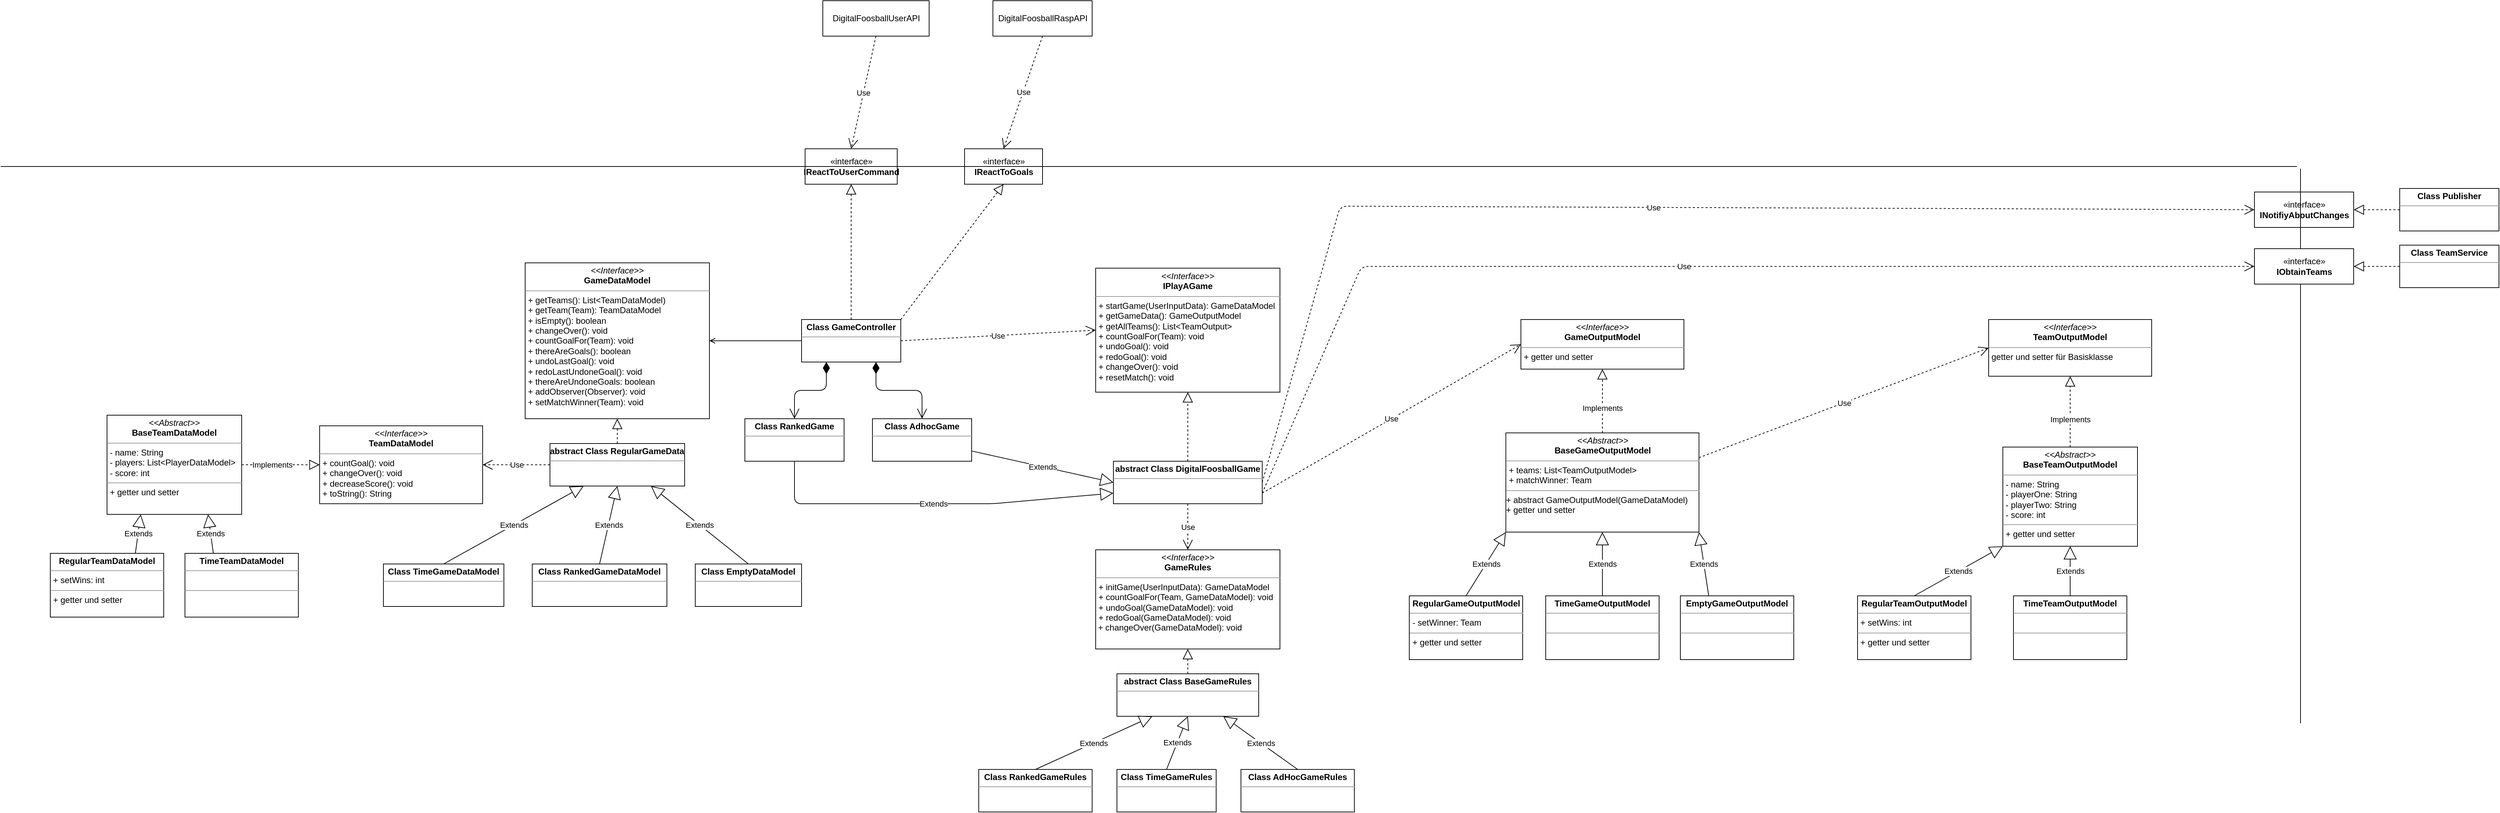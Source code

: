 <mxfile version="13.0.3" type="device"><diagram id="8A-3GBHilMgsX3fEYvuh" name="Page-1"><mxGraphModel dx="5499" dy="3903" grid="1" gridSize="10" guides="1" tooltips="1" connect="1" arrows="1" fold="1" page="1" pageScale="1" pageWidth="4681" pageHeight="3300" math="0" shadow="0"><root><mxCell id="0"/><mxCell id="1" parent="0"/><mxCell id="ubxK8QNQIeWMXq0OC-1E-4" value="«interface»&lt;br&gt;&lt;b&gt;IReactToGoals&lt;/b&gt;" style="html=1;" parent="1" vertex="1"><mxGeometry x="380" y="-131" width="110" height="50" as="geometry"/></mxCell><mxCell id="ubxK8QNQIeWMXq0OC-1E-5" value="«interface»&lt;br&gt;&lt;b&gt;IReactToUserCommand&lt;/b&gt;" style="html=1;" parent="1" vertex="1"><mxGeometry x="155" y="-131" width="130" height="50" as="geometry"/></mxCell><mxCell id="ubxK8QNQIeWMXq0OC-1E-8" value="" style="endArrow=block;dashed=1;endFill=0;endSize=12;html=1;entryX=0.5;entryY=1;entryDx=0;entryDy=0;exitX=0.5;exitY=0;exitDx=0;exitDy=0;" parent="1" source="ubxK8QNQIeWMXq0OC-1E-28" target="ubxK8QNQIeWMXq0OC-1E-5" edge="1"><mxGeometry width="160" relative="1" as="geometry"><mxPoint x="220" y="90" as="sourcePoint"/><mxPoint x="720" y="350" as="targetPoint"/></mxGeometry></mxCell><mxCell id="ubxK8QNQIeWMXq0OC-1E-9" value="" style="endArrow=block;dashed=1;endFill=0;endSize=12;html=1;entryX=0.5;entryY=1;entryDx=0;entryDy=0;exitX=1;exitY=0;exitDx=0;exitDy=0;" parent="1" source="ubxK8QNQIeWMXq0OC-1E-28" target="ubxK8QNQIeWMXq0OC-1E-4" edge="1"><mxGeometry width="160" relative="1" as="geometry"><mxPoint x="220" y="100" as="sourcePoint"/><mxPoint x="720" y="350" as="targetPoint"/></mxGeometry></mxCell><mxCell id="ubxK8QNQIeWMXq0OC-1E-11" value="DigitalFoosballUserAPI" style="html=1;" parent="1" vertex="1"><mxGeometry x="180" y="-340" width="150" height="50" as="geometry"/></mxCell><mxCell id="ubxK8QNQIeWMXq0OC-1E-12" value="Use" style="endArrow=open;endSize=12;dashed=1;html=1;exitX=0.5;exitY=1;exitDx=0;exitDy=0;entryX=0.5;entryY=0;entryDx=0;entryDy=0;" parent="1" source="ubxK8QNQIeWMXq0OC-1E-11" target="ubxK8QNQIeWMXq0OC-1E-5" edge="1"><mxGeometry width="160" relative="1" as="geometry"><mxPoint x="560" y="120" as="sourcePoint"/><mxPoint x="720" y="120" as="targetPoint"/></mxGeometry></mxCell><mxCell id="ubxK8QNQIeWMXq0OC-1E-13" value="DigitalFoosballRaspAPI" style="html=1;" parent="1" vertex="1"><mxGeometry x="420" y="-340" width="140" height="50" as="geometry"/></mxCell><mxCell id="ubxK8QNQIeWMXq0OC-1E-14" value="Use" style="endArrow=open;endSize=12;dashed=1;html=1;exitX=0.5;exitY=1;exitDx=0;exitDy=0;entryX=0.5;entryY=0;entryDx=0;entryDy=0;" parent="1" source="ubxK8QNQIeWMXq0OC-1E-13" target="ubxK8QNQIeWMXq0OC-1E-4" edge="1"><mxGeometry width="160" relative="1" as="geometry"><mxPoint x="590" y="70" as="sourcePoint"/><mxPoint x="750" y="70" as="targetPoint"/></mxGeometry></mxCell><mxCell id="ubxK8QNQIeWMXq0OC-1E-15" value="" style="line;strokeWidth=1;fillColor=none;align=left;verticalAlign=middle;spacingTop=-1;spacingLeft=3;spacingRight=3;rotatable=0;labelPosition=right;points=[];portConstraint=eastwest;" parent="1" vertex="1"><mxGeometry x="-980" y="-110" width="3240" height="8" as="geometry"/></mxCell><mxCell id="ubxK8QNQIeWMXq0OC-1E-23" value="Use" style="endArrow=open;endSize=12;dashed=1;html=1;exitX=1;exitY=0.5;exitDx=0;exitDy=0;entryX=0;entryY=0.5;entryDx=0;entryDy=0;" parent="1" source="ubxK8QNQIeWMXq0OC-1E-28" target="fXqJxoZECTf-5TzWT44z-3" edge="1"><mxGeometry width="160" relative="1" as="geometry"><mxPoint x="280" y="130" as="sourcePoint"/><mxPoint x="640" y="130" as="targetPoint"/></mxGeometry></mxCell><mxCell id="fXqJxoZECTf-5TzWT44z-55" value="" style="edgeStyle=orthogonalEdgeStyle;rounded=0;orthogonalLoop=1;jettySize=auto;html=1;endArrow=open;endFill=0;entryX=1;entryY=0.5;entryDx=0;entryDy=0;" parent="1" source="ubxK8QNQIeWMXq0OC-1E-28" target="fXqJxoZECTf-5TzWT44z-2" edge="1"><mxGeometry relative="1" as="geometry"><mxPoint x="70" y="125" as="targetPoint"/></mxGeometry></mxCell><mxCell id="ubxK8QNQIeWMXq0OC-1E-28" value="&lt;p style=&quot;margin: 0px ; margin-top: 4px ; text-align: center&quot;&gt;&lt;b&gt;Class GameController&lt;/b&gt;&lt;/p&gt;&lt;hr size=&quot;1&quot;&gt;&lt;div style=&quot;height: 2px&quot;&gt;&lt;/div&gt;" style="verticalAlign=top;align=left;overflow=fill;fontSize=12;fontFamily=Helvetica;html=1;" parent="1" vertex="1"><mxGeometry x="150" y="110" width="140" height="60" as="geometry"/></mxCell><mxCell id="ubxK8QNQIeWMXq0OC-1E-29" value="&lt;p style=&quot;margin: 0px ; margin-top: 4px ; text-align: center&quot;&gt;&lt;b&gt;Class RankedGame&lt;/b&gt;&lt;/p&gt;&lt;hr size=&quot;1&quot;&gt;&lt;div style=&quot;height: 2px&quot;&gt;&lt;/div&gt;" style="verticalAlign=top;align=left;overflow=fill;fontSize=12;fontFamily=Helvetica;html=1;" parent="1" vertex="1"><mxGeometry x="70" y="250" width="140" height="60" as="geometry"/></mxCell><mxCell id="ubxK8QNQIeWMXq0OC-1E-30" value="&lt;p style=&quot;margin: 0px ; margin-top: 4px ; text-align: center&quot;&gt;&lt;b&gt;Class AdhocGame&lt;/b&gt;&lt;/p&gt;&lt;hr size=&quot;1&quot;&gt;&lt;div style=&quot;height: 2px&quot;&gt;&lt;/div&gt;" style="verticalAlign=top;align=left;overflow=fill;fontSize=12;fontFamily=Helvetica;html=1;" parent="1" vertex="1"><mxGeometry x="250" y="250" width="140" height="60" as="geometry"/></mxCell><mxCell id="ubxK8QNQIeWMXq0OC-1E-32" value="" style="endArrow=open;html=1;endSize=12;startArrow=diamondThin;startSize=14;startFill=1;edgeStyle=orthogonalEdgeStyle;align=left;verticalAlign=bottom;exitX=0.75;exitY=1;exitDx=0;exitDy=0;entryX=0.5;entryY=0;entryDx=0;entryDy=0;" parent="1" source="ubxK8QNQIeWMXq0OC-1E-28" target="ubxK8QNQIeWMXq0OC-1E-30" edge="1"><mxGeometry x="-1" y="3" relative="1" as="geometry"><mxPoint x="240" y="170" as="sourcePoint"/><mxPoint x="400" y="170" as="targetPoint"/></mxGeometry></mxCell><mxCell id="ubxK8QNQIeWMXq0OC-1E-33" value="" style="endArrow=open;html=1;endSize=12;startArrow=diamondThin;startSize=14;startFill=1;edgeStyle=orthogonalEdgeStyle;align=left;verticalAlign=bottom;exitX=0.25;exitY=1;exitDx=0;exitDy=0;entryX=0.5;entryY=0;entryDx=0;entryDy=0;" parent="1" source="ubxK8QNQIeWMXq0OC-1E-28" target="ubxK8QNQIeWMXq0OC-1E-29" edge="1"><mxGeometry x="-1" y="3" relative="1" as="geometry"><mxPoint x="590" y="220" as="sourcePoint"/><mxPoint x="750" y="220" as="targetPoint"/></mxGeometry></mxCell><mxCell id="ubxK8QNQIeWMXq0OC-1E-34" value="&lt;p style=&quot;margin: 0px ; margin-top: 4px ; text-align: center&quot;&gt;&lt;b&gt;abstract Class DigitalFoosballGame&lt;/b&gt;&lt;/p&gt;&lt;hr size=&quot;1&quot;&gt;&lt;div style=&quot;height: 2px&quot;&gt;&lt;/div&gt;" style="verticalAlign=top;align=left;overflow=fill;fontSize=12;fontFamily=Helvetica;html=1;" parent="1" vertex="1"><mxGeometry x="590" y="310" width="210" height="60" as="geometry"/></mxCell><mxCell id="ubxK8QNQIeWMXq0OC-1E-35" value="" style="endArrow=block;dashed=1;endFill=0;endSize=12;html=1;entryX=0.5;entryY=1;entryDx=0;entryDy=0;" parent="1" source="ubxK8QNQIeWMXq0OC-1E-34" target="fXqJxoZECTf-5TzWT44z-3" edge="1"><mxGeometry width="160" relative="1" as="geometry"><mxPoint x="300" y="105" as="sourcePoint"/><mxPoint x="695" y="155" as="targetPoint"/></mxGeometry></mxCell><mxCell id="ubxK8QNQIeWMXq0OC-1E-36" value="Extends" style="endArrow=block;endSize=16;endFill=0;html=1;entryX=0;entryY=0.5;entryDx=0;entryDy=0;" parent="1" source="ubxK8QNQIeWMXq0OC-1E-30" target="ubxK8QNQIeWMXq0OC-1E-34" edge="1"><mxGeometry width="160" relative="1" as="geometry"><mxPoint x="600" y="200" as="sourcePoint"/><mxPoint x="760" y="200" as="targetPoint"/></mxGeometry></mxCell><mxCell id="ubxK8QNQIeWMXq0OC-1E-37" value="Extends" style="endArrow=block;endSize=16;endFill=0;html=1;entryX=0;entryY=0.75;entryDx=0;entryDy=0;exitX=0.5;exitY=1;exitDx=0;exitDy=0;" parent="1" source="ubxK8QNQIeWMXq0OC-1E-29" target="ubxK8QNQIeWMXq0OC-1E-34" edge="1"><mxGeometry width="160" relative="1" as="geometry"><mxPoint x="400" y="290" as="sourcePoint"/><mxPoint x="600" y="290" as="targetPoint"/><Array as="points"><mxPoint x="140" y="370"/><mxPoint x="420" y="370"/></Array></mxGeometry></mxCell><mxCell id="ubxK8QNQIeWMXq0OC-1E-38" value="«interface»&lt;br&gt;&lt;b&gt;INotifiyAboutChanges&lt;/b&gt;" style="html=1;" parent="1" vertex="1"><mxGeometry x="2200" y="-70" width="140" height="50" as="geometry"/></mxCell><mxCell id="ubxK8QNQIeWMXq0OC-1E-42" value="" style="endArrow=none;html=1;entryX=1;entryY=0.893;entryDx=0;entryDy=0;entryPerimeter=0;" parent="1" edge="1"><mxGeometry width="50" height="50" relative="1" as="geometry"><mxPoint x="2265" y="680" as="sourcePoint"/><mxPoint x="2265" y="-102.856" as="targetPoint"/></mxGeometry></mxCell><mxCell id="ubxK8QNQIeWMXq0OC-1E-43" value="Use" style="endArrow=open;endSize=12;dashed=1;html=1;exitX=1;exitY=0.5;exitDx=0;exitDy=0;entryX=0;entryY=0.5;entryDx=0;entryDy=0;" parent="1" source="ubxK8QNQIeWMXq0OC-1E-34" target="ubxK8QNQIeWMXq0OC-1E-38" edge="1"><mxGeometry width="160" relative="1" as="geometry"><mxPoint x="600" y="200" as="sourcePoint"/><mxPoint x="760" y="200" as="targetPoint"/><Array as="points"><mxPoint x="910" y="-50"/></Array></mxGeometry></mxCell><mxCell id="ubxK8QNQIeWMXq0OC-1E-46" value="&lt;p style=&quot;margin: 0px ; margin-top: 4px ; text-align: center&quot;&gt;&lt;b&gt;abstract Class BaseGameRules&lt;/b&gt;&lt;/p&gt;&lt;hr size=&quot;1&quot;&gt;&lt;div style=&quot;height: 2px&quot;&gt;&amp;nbsp;&lt;/div&gt;" style="verticalAlign=top;align=left;overflow=fill;fontSize=12;fontFamily=Helvetica;html=1;" parent="1" vertex="1"><mxGeometry x="595" y="610" width="200" height="60" as="geometry"/></mxCell><mxCell id="ubxK8QNQIeWMXq0OC-1E-47" value="&lt;p style=&quot;margin: 0px ; margin-top: 4px ; text-align: center&quot;&gt;&lt;b&gt;Class TeamService&lt;/b&gt;&lt;/p&gt;&lt;hr size=&quot;1&quot;&gt;&lt;div style=&quot;height: 2px&quot;&gt;&amp;nbsp;&lt;/div&gt;" style="verticalAlign=top;align=left;overflow=fill;fontSize=12;fontFamily=Helvetica;html=1;" parent="1" vertex="1"><mxGeometry x="2405" y="5" width="140" height="60" as="geometry"/></mxCell><mxCell id="ubxK8QNQIeWMXq0OC-1E-48" value="«interface»&lt;br&gt;&lt;b&gt;IObtainTeams&lt;/b&gt;" style="html=1;" parent="1" vertex="1"><mxGeometry x="2200" y="10" width="140" height="50" as="geometry"/></mxCell><mxCell id="ubxK8QNQIeWMXq0OC-1E-50" value="&lt;p style=&quot;margin: 0px ; margin-top: 4px ; text-align: center&quot;&gt;&lt;b&gt;Class Publisher&lt;/b&gt;&lt;/p&gt;&lt;hr size=&quot;1&quot;&gt;&lt;div style=&quot;height: 2px&quot;&gt;&amp;nbsp;&lt;/div&gt;" style="verticalAlign=top;align=left;overflow=fill;fontSize=12;fontFamily=Helvetica;html=1;" parent="1" vertex="1"><mxGeometry x="2405" y="-75" width="140" height="60" as="geometry"/></mxCell><mxCell id="ubxK8QNQIeWMXq0OC-1E-53" value="Use" style="endArrow=open;endSize=12;dashed=1;html=1;entryX=0;entryY=0.5;entryDx=0;entryDy=0;exitX=1;exitY=0.75;exitDx=0;exitDy=0;" parent="1" source="ubxK8QNQIeWMXq0OC-1E-34" target="ubxK8QNQIeWMXq0OC-1E-48" edge="1"><mxGeometry width="160" relative="1" as="geometry"><mxPoint x="660" y="350" as="sourcePoint"/><mxPoint x="820" y="350" as="targetPoint"/><Array as="points"><mxPoint x="940" y="35"/></Array></mxGeometry></mxCell><mxCell id="ubxK8QNQIeWMXq0OC-1E-55" value="" style="endArrow=block;dashed=1;endFill=0;endSize=12;html=1;entryX=1;entryY=0.5;entryDx=0;entryDy=0;exitX=0;exitY=0.5;exitDx=0;exitDy=0;" parent="1" source="ubxK8QNQIeWMXq0OC-1E-50" target="ubxK8QNQIeWMXq0OC-1E-38" edge="1"><mxGeometry width="160" relative="1" as="geometry"><mxPoint x="1720" y="320" as="sourcePoint"/><mxPoint x="1720" y="165" as="targetPoint"/></mxGeometry></mxCell><mxCell id="ubxK8QNQIeWMXq0OC-1E-56" value="" style="endArrow=block;dashed=1;endFill=0;endSize=12;html=1;entryX=1;entryY=0.5;entryDx=0;entryDy=0;exitX=0;exitY=0.5;exitDx=0;exitDy=0;" parent="1" source="ubxK8QNQIeWMXq0OC-1E-47" target="ubxK8QNQIeWMXq0OC-1E-48" edge="1"><mxGeometry width="160" relative="1" as="geometry"><mxPoint x="1730" y="330" as="sourcePoint"/><mxPoint x="1730" y="175" as="targetPoint"/></mxGeometry></mxCell><mxCell id="ubxK8QNQIeWMXq0OC-1E-57" value="&lt;p style=&quot;margin: 0px ; margin-top: 4px ; text-align: center&quot;&gt;&lt;b&gt;Class RankedGameDataModel&lt;/b&gt;&lt;/p&gt;&lt;hr size=&quot;1&quot;&gt;&lt;div style=&quot;height: 2px&quot;&gt;&lt;/div&gt;" style="verticalAlign=top;align=left;overflow=fill;fontSize=12;fontFamily=Helvetica;html=1;" parent="1" vertex="1"><mxGeometry x="-230" y="455" width="190" height="60" as="geometry"/></mxCell><mxCell id="F2SQrRCJ-QIvbjw8vLha-6" value="&lt;p style=&quot;margin: 0px ; margin-top: 4px ; text-align: center&quot;&gt;&lt;b&gt;Class TimeGameDataModel&lt;/b&gt;&lt;/p&gt;&lt;hr size=&quot;1&quot;&gt;&lt;div style=&quot;height: 2px&quot;&gt;&lt;/div&gt;" style="verticalAlign=top;align=left;overflow=fill;fontSize=12;fontFamily=Helvetica;html=1;" parent="1" vertex="1"><mxGeometry x="-440" y="455" width="170" height="60" as="geometry"/></mxCell><mxCell id="F2SQrRCJ-QIvbjw8vLha-9" value="&lt;p style=&quot;margin: 0px ; margin-top: 4px ; text-align: center&quot;&gt;&lt;b&gt;abstract Class RegularGameDataModel&lt;/b&gt;&lt;/p&gt;&lt;hr size=&quot;1&quot;&gt;&lt;div style=&quot;height: 2px&quot;&gt;&lt;/div&gt;" style="verticalAlign=top;align=left;overflow=fill;fontSize=12;fontFamily=Helvetica;html=1;" parent="1" vertex="1"><mxGeometry x="-205" y="285" width="190" height="60" as="geometry"/></mxCell><mxCell id="F2SQrRCJ-QIvbjw8vLha-10" value="Extends" style="endArrow=block;endSize=16;endFill=0;html=1;entryX=0.5;entryY=1;entryDx=0;entryDy=0;exitX=0.5;exitY=0;exitDx=0;exitDy=0;" parent="1" source="ubxK8QNQIeWMXq0OC-1E-57" target="F2SQrRCJ-QIvbjw8vLha-9" edge="1"><mxGeometry width="160" relative="1" as="geometry"><mxPoint x="400" y="365.556" as="sourcePoint"/><mxPoint x="600" y="410" as="targetPoint"/></mxGeometry></mxCell><mxCell id="F2SQrRCJ-QIvbjw8vLha-12" value="Extends" style="endArrow=block;endSize=16;endFill=0;html=1;entryX=0.75;entryY=1;entryDx=0;entryDy=0;exitX=0.5;exitY=0;exitDx=0;exitDy=0;" parent="1" source="F2SQrRCJ-QIvbjw8vLha-5" target="F2SQrRCJ-QIvbjw8vLha-9" edge="1"><mxGeometry width="160" relative="1" as="geometry"><mxPoint x="605" y="860" as="sourcePoint"/><mxPoint x="865" y="790" as="targetPoint"/></mxGeometry></mxCell><mxCell id="F2SQrRCJ-QIvbjw8vLha-13" value="" style="endArrow=block;dashed=1;endFill=0;endSize=12;html=1;entryX=0.5;entryY=1;entryDx=0;entryDy=0;exitX=0.5;exitY=0;exitDx=0;exitDy=0;" parent="1" source="F2SQrRCJ-QIvbjw8vLha-9" target="fXqJxoZECTf-5TzWT44z-2" edge="1"><mxGeometry width="160" relative="1" as="geometry"><mxPoint x="1470" y="435" as="sourcePoint"/><mxPoint x="845" y="630" as="targetPoint"/></mxGeometry></mxCell><mxCell id="F2SQrRCJ-QIvbjw8vLha-15" value="Use" style="endArrow=open;endSize=12;dashed=1;html=1;exitX=0.5;exitY=1;exitDx=0;exitDy=0;entryX=0.5;entryY=0;entryDx=0;entryDy=0;" parent="1" source="ubxK8QNQIeWMXq0OC-1E-34" target="fXqJxoZECTf-5TzWT44z-1" edge="1"><mxGeometry width="160" relative="1" as="geometry"><mxPoint x="705" y="380" as="sourcePoint"/><mxPoint x="160" y="470" as="targetPoint"/></mxGeometry></mxCell><mxCell id="F2SQrRCJ-QIvbjw8vLha-17" value="&lt;p style=&quot;margin: 0px ; margin-top: 4px ; text-align: center&quot;&gt;&lt;b&gt;Class RankedGameRules&lt;/b&gt;&lt;/p&gt;&lt;hr size=&quot;1&quot;&gt;&lt;div style=&quot;height: 2px&quot;&gt;&lt;/div&gt;" style="verticalAlign=top;align=left;overflow=fill;fontSize=12;fontFamily=Helvetica;html=1;" parent="1" vertex="1"><mxGeometry x="400" y="745" width="160" height="60" as="geometry"/></mxCell><mxCell id="F2SQrRCJ-QIvbjw8vLha-18" value="Extends" style="endArrow=block;endSize=16;endFill=0;html=1;entryX=0.25;entryY=1;entryDx=0;entryDy=0;exitX=0.5;exitY=0;exitDx=0;exitDy=0;" parent="1" source="F2SQrRCJ-QIvbjw8vLha-17" target="ubxK8QNQIeWMXq0OC-1E-46" edge="1"><mxGeometry width="160" relative="1" as="geometry"><mxPoint x="745" y="935" as="sourcePoint"/><mxPoint x="947.5" y="855" as="targetPoint"/></mxGeometry></mxCell><mxCell id="F2SQrRCJ-QIvbjw8vLha-19" value="&lt;p style=&quot;margin: 0px ; margin-top: 4px ; text-align: center&quot;&gt;&lt;b&gt;Class AdHocGameRules&lt;/b&gt;&lt;/p&gt;&lt;hr size=&quot;1&quot;&gt;&lt;div style=&quot;height: 2px&quot;&gt;&lt;/div&gt;" style="verticalAlign=top;align=left;overflow=fill;fontSize=12;fontFamily=Helvetica;html=1;" parent="1" vertex="1"><mxGeometry x="770" y="745" width="160" height="60" as="geometry"/></mxCell><mxCell id="F2SQrRCJ-QIvbjw8vLha-20" value="Extends" style="endArrow=block;endSize=16;endFill=0;html=1;entryX=0.75;entryY=1;entryDx=0;entryDy=0;exitX=0.5;exitY=0;exitDx=0;exitDy=0;" parent="1" source="F2SQrRCJ-QIvbjw8vLha-19" target="ubxK8QNQIeWMXq0OC-1E-46" edge="1"><mxGeometry width="160" relative="1" as="geometry"><mxPoint x="350" y="825" as="sourcePoint"/><mxPoint x="440" y="720" as="targetPoint"/></mxGeometry></mxCell><mxCell id="F2SQrRCJ-QIvbjw8vLha-21" value="&lt;p style=&quot;margin: 0px ; margin-top: 4px ; text-align: center&quot;&gt;&lt;b&gt;Class TimeGameRules&lt;/b&gt;&lt;/p&gt;&lt;hr size=&quot;1&quot;&gt;&lt;div style=&quot;height: 2px&quot;&gt;&lt;/div&gt;" style="verticalAlign=top;align=left;overflow=fill;fontSize=12;fontFamily=Helvetica;html=1;" parent="1" vertex="1"><mxGeometry x="595" y="745" width="140" height="60" as="geometry"/></mxCell><mxCell id="F2SQrRCJ-QIvbjw8vLha-22" value="Extends" style="endArrow=block;endSize=16;endFill=0;html=1;entryX=0.5;entryY=1;entryDx=0;entryDy=0;exitX=0.5;exitY=0;exitDx=0;exitDy=0;" parent="1" source="F2SQrRCJ-QIvbjw8vLha-21" target="ubxK8QNQIeWMXq0OC-1E-46" edge="1"><mxGeometry width="160" relative="1" as="geometry"><mxPoint x="270" y="825" as="sourcePoint"/><mxPoint x="440" y="720" as="targetPoint"/></mxGeometry></mxCell><mxCell id="F2SQrRCJ-QIvbjw8vLha-23" value="" style="endArrow=block;dashed=1;endFill=0;endSize=12;html=1;entryX=0.5;entryY=1;entryDx=0;entryDy=0;exitX=0.5;exitY=0;exitDx=0;exitDy=0;" parent="1" source="ubxK8QNQIeWMXq0OC-1E-46" target="fXqJxoZECTf-5TzWT44z-1" edge="1"><mxGeometry width="160" relative="1" as="geometry"><mxPoint x="855" y="660" as="sourcePoint"/><mxPoint x="160" y="520" as="targetPoint"/></mxGeometry></mxCell><mxCell id="fXqJxoZECTf-5TzWT44z-1" value="&lt;p style=&quot;margin: 0px ; margin-top: 4px ; text-align: center&quot;&gt;&lt;i&gt;&amp;lt;&amp;lt;Interface&amp;gt;&amp;gt;&lt;/i&gt;&lt;br&gt;&lt;b&gt;GameRules&lt;/b&gt;&lt;/p&gt;&lt;hr size=&quot;1&quot;&gt;&lt;p style=&quot;margin: 0px ; margin-left: 4px&quot;&gt;+ initGame(UserInputData): GameDataModel&lt;/p&gt;&lt;p style=&quot;margin: 0px ; margin-left: 4px&quot;&gt;+ countGoalFor(Team, GameDataModel): void&lt;/p&gt;&lt;p style=&quot;margin: 0px ; margin-left: 4px&quot;&gt;+ undoGoal(GameDataModel): void&lt;/p&gt;&lt;p style=&quot;margin: 0px ; margin-left: 4px&quot;&gt;+ redoGoal(GameDataModel): void&lt;span&gt;&amp;nbsp;&lt;/span&gt;&lt;/p&gt;&amp;nbsp;+ changeOver(GameDataModel): void" style="verticalAlign=top;align=left;overflow=fill;fontSize=12;fontFamily=Helvetica;html=1;" parent="1" vertex="1"><mxGeometry x="565" y="435" width="260" height="140" as="geometry"/></mxCell><mxCell id="fXqJxoZECTf-5TzWT44z-2" value="&lt;p style=&quot;margin: 0px ; margin-top: 4px ; text-align: center&quot;&gt;&lt;i&gt;&amp;lt;&amp;lt;Interface&amp;gt;&amp;gt;&lt;/i&gt;&lt;br&gt;&lt;b&gt;GameDataModel&lt;/b&gt;&lt;/p&gt;&lt;hr size=&quot;1&quot;&gt;&lt;p style=&quot;margin: 0px ; margin-left: 4px&quot;&gt;+ getTeams(): List&amp;lt;TeamDataModel)&lt;/p&gt;&lt;p style=&quot;margin: 0px ; margin-left: 4px&quot;&gt;+ getTeam(Team): TeamDataModel&lt;/p&gt;&lt;p style=&quot;margin: 0px ; margin-left: 4px&quot;&gt;+ isEmpty(): boolean&lt;/p&gt;&lt;p style=&quot;margin: 0px ; margin-left: 4px&quot;&gt;+ changeOver(): void&lt;/p&gt;&lt;p style=&quot;margin: 0px ; margin-left: 4px&quot;&gt;+ countGoalFor(Team): void&lt;/p&gt;&lt;p style=&quot;margin: 0px ; margin-left: 4px&quot;&gt;+ thereAreGoals(): boolean&lt;br&gt;&lt;/p&gt;&lt;p style=&quot;margin: 0px ; margin-left: 4px&quot;&gt;+ undoLastGoal(): void&lt;/p&gt;&lt;p style=&quot;margin: 0px ; margin-left: 4px&quot;&gt;+ redoLastUndoneGoal(): void&lt;/p&gt;&lt;p style=&quot;margin: 0px ; margin-left: 4px&quot;&gt;+ thereAreUndoneGoals: boolean&lt;/p&gt;&lt;p style=&quot;margin: 0px ; margin-left: 4px&quot;&gt;+ addObserver(Observer): void&lt;/p&gt;&lt;p style=&quot;margin: 0px ; margin-left: 4px&quot;&gt;+ setMatchWinner(Team): void&lt;/p&gt;&lt;p style=&quot;margin: 0px ; margin-left: 4px&quot;&gt;&lt;br&gt;&lt;/p&gt;&lt;p style=&quot;margin: 0px ; margin-left: 4px&quot;&gt;&lt;br&gt;&lt;/p&gt;" style="verticalAlign=top;align=left;overflow=fill;fontSize=12;fontFamily=Helvetica;html=1;" parent="1" vertex="1"><mxGeometry x="-240" y="30" width="260" height="220" as="geometry"/></mxCell><mxCell id="fXqJxoZECTf-5TzWT44z-3" value="&lt;p style=&quot;margin: 0px ; margin-top: 4px ; text-align: center&quot;&gt;&lt;i&gt;&amp;lt;&amp;lt;Interface&amp;gt;&amp;gt;&lt;/i&gt;&lt;br&gt;&lt;b&gt;IPlayAGame&lt;/b&gt;&lt;/p&gt;&lt;hr size=&quot;1&quot;&gt;&lt;p style=&quot;margin: 0px ; margin-left: 4px&quot;&gt;+ startGame(UserInputData): GameDataModel&lt;/p&gt;&lt;p style=&quot;margin: 0px ; margin-left: 4px&quot;&gt;+ getGameData(): GameOutputModel&lt;/p&gt;&lt;p style=&quot;margin: 0px ; margin-left: 4px&quot;&gt;+ getAllTeams(): List&amp;lt;TeamOutput&amp;gt;&lt;/p&gt;&lt;p style=&quot;margin: 0px ; margin-left: 4px&quot;&gt;+ countGoalFor(Team): void&lt;/p&gt;&lt;p style=&quot;margin: 0px ; margin-left: 4px&quot;&gt;+ undoGoal(): void&lt;/p&gt;&lt;p style=&quot;margin: 0px ; margin-left: 4px&quot;&gt;+ redoGoal(): void&lt;br&gt;&lt;/p&gt;&lt;p style=&quot;margin: 0px ; margin-left: 4px&quot;&gt;+ changeOver(): void&lt;br&gt;&lt;/p&gt;&lt;p style=&quot;margin: 0px ; margin-left: 4px&quot;&gt;+ resetMatch(): void&lt;br&gt;&lt;/p&gt;" style="verticalAlign=top;align=left;overflow=fill;fontSize=12;fontFamily=Helvetica;html=1;" parent="1" vertex="1"><mxGeometry x="565" y="37.5" width="260" height="175" as="geometry"/></mxCell><mxCell id="fXqJxoZECTf-5TzWT44z-4" value="&lt;p style=&quot;margin: 0px ; margin-top: 4px ; text-align: center&quot;&gt;&lt;i&gt;&amp;lt;&amp;lt;Interface&amp;gt;&amp;gt;&lt;/i&gt;&lt;br&gt;&lt;b&gt;GameOutputModel&lt;/b&gt;&lt;/p&gt;&lt;hr size=&quot;1&quot;&gt;&lt;p style=&quot;margin: 0px ; margin-left: 4px&quot;&gt;+ getter und setter&lt;br&gt;&lt;/p&gt;" style="verticalAlign=top;align=left;overflow=fill;fontSize=12;fontFamily=Helvetica;html=1;" parent="1" vertex="1"><mxGeometry x="1165" y="110" width="230" height="70" as="geometry"/></mxCell><mxCell id="fXqJxoZECTf-5TzWT44z-9" value="&lt;p style=&quot;margin: 0px ; margin-top: 4px ; text-align: center&quot;&gt;&lt;i&gt;&amp;lt;&amp;lt;Abstract&amp;gt;&amp;gt;&lt;/i&gt;&lt;br&gt;&lt;b&gt;BaseGameOutputModel&lt;/b&gt;&lt;/p&gt;&lt;hr size=&quot;1&quot;&gt;&lt;p style=&quot;margin: 0px ; margin-left: 4px&quot;&gt;+ teams: List&amp;lt;TeamOutputModel&amp;gt;&lt;/p&gt;&lt;p style=&quot;margin: 0px ; margin-left: 4px&quot;&gt;+ matchWinner: Team&lt;/p&gt;&lt;hr size=&quot;1&quot;&gt;&lt;p style=&quot;margin: 0px ; margin-left: 4px&quot;&gt;&lt;/p&gt;+ abstract GameOutputModel(GameDataModel)&lt;br&gt;+ getter und setter" style="verticalAlign=top;align=left;overflow=fill;fontSize=12;fontFamily=Helvetica;html=1;" parent="1" vertex="1"><mxGeometry x="1143.75" y="270" width="272.5" height="140" as="geometry"/></mxCell><mxCell id="fXqJxoZECTf-5TzWT44z-12" value="" style="endArrow=block;dashed=1;endFill=0;endSize=12;html=1;entryX=0.5;entryY=1;entryDx=0;entryDy=0;exitX=0.5;exitY=0;exitDx=0;exitDy=0;" parent="1" source="fXqJxoZECTf-5TzWT44z-9" target="fXqJxoZECTf-5TzWT44z-4" edge="1"><mxGeometry width="160" relative="1" as="geometry"><mxPoint x="1050" y="270" as="sourcePoint"/><mxPoint x="1210" y="270" as="targetPoint"/></mxGeometry></mxCell><mxCell id="fXqJxoZECTf-5TzWT44z-13" value="Implements" style="edgeLabel;html=1;align=center;verticalAlign=middle;resizable=0;points=[];" parent="fXqJxoZECTf-5TzWT44z-12" vertex="1" connectable="0"><mxGeometry x="-0.218" relative="1" as="geometry"><mxPoint as="offset"/></mxGeometry></mxCell><mxCell id="fXqJxoZECTf-5TzWT44z-14" value="&lt;p style=&quot;margin: 0px ; margin-top: 4px ; text-align: center&quot;&gt;&lt;b&gt;RegularGameOutputModel&lt;/b&gt;&lt;/p&gt;&lt;hr size=&quot;1&quot;&gt;&lt;p style=&quot;margin: 0px ; margin-left: 4px&quot;&gt;- setWinner: Team&lt;/p&gt;&lt;hr size=&quot;1&quot;&gt;&lt;p style=&quot;margin: 0px ; margin-left: 4px&quot;&gt;+ getter und setter&lt;/p&gt;" style="verticalAlign=top;align=left;overflow=fill;fontSize=12;fontFamily=Helvetica;html=1;" parent="1" vertex="1"><mxGeometry x="1007.5" y="500" width="160" height="90" as="geometry"/></mxCell><mxCell id="fXqJxoZECTf-5TzWT44z-17" value="Extends" style="endArrow=block;endSize=16;endFill=0;html=1;exitX=0.5;exitY=0;exitDx=0;exitDy=0;entryX=0;entryY=1;entryDx=0;entryDy=0;" parent="1" source="fXqJxoZECTf-5TzWT44z-14" target="fXqJxoZECTf-5TzWT44z-9" edge="1"><mxGeometry width="160" relative="1" as="geometry"><mxPoint x="1520" y="310" as="sourcePoint"/><mxPoint x="1680" y="310" as="targetPoint"/></mxGeometry></mxCell><mxCell id="fXqJxoZECTf-5TzWT44z-18" value="&lt;p style=&quot;margin: 0px ; margin-top: 4px ; text-align: center&quot;&gt;&lt;b&gt;TimeGameOutputModel&lt;/b&gt;&lt;/p&gt;&lt;hr size=&quot;1&quot;&gt;&lt;p style=&quot;margin: 0px ; margin-left: 4px&quot;&gt;&lt;br&gt;&lt;/p&gt;&lt;hr size=&quot;1&quot;&gt;&lt;p style=&quot;margin: 0px ; margin-left: 4px&quot;&gt;&lt;br&gt;&lt;/p&gt;" style="verticalAlign=top;align=left;overflow=fill;fontSize=12;fontFamily=Helvetica;html=1;" parent="1" vertex="1"><mxGeometry x="1200" y="500" width="160" height="90" as="geometry"/></mxCell><mxCell id="fXqJxoZECTf-5TzWT44z-19" value="Extends" style="endArrow=block;endSize=16;endFill=0;html=1;exitX=0.5;exitY=0;exitDx=0;exitDy=0;entryX=0.5;entryY=1;entryDx=0;entryDy=0;" parent="1" source="fXqJxoZECTf-5TzWT44z-18" target="fXqJxoZECTf-5TzWT44z-9" edge="1"><mxGeometry width="160" relative="1" as="geometry"><mxPoint x="1520" y="310" as="sourcePoint"/><mxPoint x="1680" y="310" as="targetPoint"/></mxGeometry></mxCell><mxCell id="fXqJxoZECTf-5TzWT44z-20" value="&lt;p style=&quot;margin: 0px ; margin-top: 4px ; text-align: center&quot;&gt;&lt;b&gt;EmptyGameOutputModel&lt;/b&gt;&lt;/p&gt;&lt;hr size=&quot;1&quot;&gt;&lt;p style=&quot;margin: 0px ; margin-left: 4px&quot;&gt;&lt;br&gt;&lt;/p&gt;&lt;hr size=&quot;1&quot;&gt;&lt;p style=&quot;margin: 0px ; margin-left: 4px&quot;&gt;&lt;br&gt;&lt;/p&gt;" style="verticalAlign=top;align=left;overflow=fill;fontSize=12;fontFamily=Helvetica;html=1;" parent="1" vertex="1"><mxGeometry x="1390" y="500" width="160" height="90" as="geometry"/></mxCell><mxCell id="fXqJxoZECTf-5TzWT44z-21" value="Extends" style="endArrow=block;endSize=16;endFill=0;html=1;exitX=0.25;exitY=0;exitDx=0;exitDy=0;entryX=1;entryY=1;entryDx=0;entryDy=0;" parent="1" source="fXqJxoZECTf-5TzWT44z-20" target="fXqJxoZECTf-5TzWT44z-9" edge="1"><mxGeometry width="160" relative="1" as="geometry"><mxPoint x="1520" y="310" as="sourcePoint"/><mxPoint x="1680" y="310" as="targetPoint"/></mxGeometry></mxCell><mxCell id="fXqJxoZECTf-5TzWT44z-24" value="&lt;p style=&quot;margin: 0px ; margin-top: 4px ; text-align: center&quot;&gt;&lt;i&gt;&amp;lt;&amp;lt;Interface&amp;gt;&amp;gt;&lt;/i&gt;&lt;br&gt;&lt;b&gt;TeamOutputModel&lt;/b&gt;&lt;/p&gt;&lt;hr size=&quot;1&quot;&gt;&lt;p style=&quot;margin: 0px ; margin-left: 4px&quot;&gt;getter und setter für Basisklasse&lt;/p&gt;" style="verticalAlign=top;align=left;overflow=fill;fontSize=12;fontFamily=Helvetica;html=1;" parent="1" vertex="1"><mxGeometry x="1825" y="110" width="230" height="80" as="geometry"/></mxCell><mxCell id="fXqJxoZECTf-5TzWT44z-25" value="&lt;p style=&quot;margin: 0px ; margin-top: 4px ; text-align: center&quot;&gt;&lt;i&gt;&amp;lt;&amp;lt;Abstract&amp;gt;&amp;gt;&lt;/i&gt;&lt;br&gt;&lt;b&gt;BaseTeamOutputModel&lt;/b&gt;&lt;/p&gt;&lt;hr size=&quot;1&quot;&gt;&lt;p style=&quot;margin: 0px ; margin-left: 4px&quot;&gt;- name: String&lt;br&gt;&lt;/p&gt;&lt;p style=&quot;margin: 0px ; margin-left: 4px&quot;&gt;- playerOne: String&lt;/p&gt;&lt;p style=&quot;margin: 0px ; margin-left: 4px&quot;&gt;- playerTwo: String&lt;/p&gt;&lt;p style=&quot;margin: 0px ; margin-left: 4px&quot;&gt;- score: int&lt;/p&gt;&lt;hr size=&quot;1&quot;&gt;&lt;p style=&quot;margin: 0px ; margin-left: 4px&quot;&gt;+ getter und setter&lt;/p&gt;" style="verticalAlign=top;align=left;overflow=fill;fontSize=12;fontFamily=Helvetica;html=1;" parent="1" vertex="1"><mxGeometry x="1845" y="290" width="190" height="140" as="geometry"/></mxCell><mxCell id="fXqJxoZECTf-5TzWT44z-26" value="" style="endArrow=block;dashed=1;endFill=0;endSize=12;html=1;entryX=0.5;entryY=1;entryDx=0;entryDy=0;exitX=0.5;exitY=0;exitDx=0;exitDy=0;" parent="1" source="fXqJxoZECTf-5TzWT44z-25" target="fXqJxoZECTf-5TzWT44z-24" edge="1"><mxGeometry width="160" relative="1" as="geometry"><mxPoint x="1710" y="290" as="sourcePoint"/><mxPoint x="1870" y="290" as="targetPoint"/></mxGeometry></mxCell><mxCell id="fXqJxoZECTf-5TzWT44z-27" value="Implements" style="edgeLabel;html=1;align=center;verticalAlign=middle;resizable=0;points=[];" parent="fXqJxoZECTf-5TzWT44z-26" vertex="1" connectable="0"><mxGeometry x="-0.218" relative="1" as="geometry"><mxPoint as="offset"/></mxGeometry></mxCell><mxCell id="fXqJxoZECTf-5TzWT44z-28" value="&lt;p style=&quot;margin: 0px ; margin-top: 4px ; text-align: center&quot;&gt;&lt;b&gt;RegularTeamOutputModel&lt;/b&gt;&lt;/p&gt;&lt;hr size=&quot;1&quot;&gt;&lt;p style=&quot;margin: 0px ; margin-left: 4px&quot;&gt;+ setWins: int&lt;/p&gt;&lt;hr size=&quot;1&quot;&gt;&lt;p style=&quot;margin: 0px ; margin-left: 4px&quot;&gt;+ getter und setter&lt;/p&gt;" style="verticalAlign=top;align=left;overflow=fill;fontSize=12;fontFamily=Helvetica;html=1;" parent="1" vertex="1"><mxGeometry x="1640" y="500" width="160" height="90" as="geometry"/></mxCell><mxCell id="fXqJxoZECTf-5TzWT44z-29" value="Extends" style="endArrow=block;endSize=16;endFill=0;html=1;exitX=0.5;exitY=0;exitDx=0;exitDy=0;entryX=0;entryY=1;entryDx=0;entryDy=0;" parent="1" source="fXqJxoZECTf-5TzWT44z-28" target="fXqJxoZECTf-5TzWT44z-25" edge="1"><mxGeometry width="160" relative="1" as="geometry"><mxPoint x="2180" y="330" as="sourcePoint"/><mxPoint x="2340" y="330" as="targetPoint"/></mxGeometry></mxCell><mxCell id="fXqJxoZECTf-5TzWT44z-30" value="&lt;p style=&quot;margin: 0px ; margin-top: 4px ; text-align: center&quot;&gt;&lt;b&gt;TimeTeamOutputModel&lt;/b&gt;&lt;/p&gt;&lt;hr size=&quot;1&quot;&gt;&lt;p style=&quot;margin: 0px ; margin-left: 4px&quot;&gt;&lt;br&gt;&lt;/p&gt;&lt;hr size=&quot;1&quot;&gt;&lt;p style=&quot;margin: 0px ; margin-left: 4px&quot;&gt;&lt;br&gt;&lt;/p&gt;" style="verticalAlign=top;align=left;overflow=fill;fontSize=12;fontFamily=Helvetica;html=1;" parent="1" vertex="1"><mxGeometry x="1860" y="500" width="160" height="90" as="geometry"/></mxCell><mxCell id="fXqJxoZECTf-5TzWT44z-31" value="Extends" style="endArrow=block;endSize=16;endFill=0;html=1;exitX=0.5;exitY=0;exitDx=0;exitDy=0;entryX=0.5;entryY=1;entryDx=0;entryDy=0;" parent="1" source="fXqJxoZECTf-5TzWT44z-30" target="fXqJxoZECTf-5TzWT44z-25" edge="1"><mxGeometry width="160" relative="1" as="geometry"><mxPoint x="2180" y="330" as="sourcePoint"/><mxPoint x="2340" y="330" as="targetPoint"/></mxGeometry></mxCell><mxCell id="fXqJxoZECTf-5TzWT44z-34" value="&lt;p style=&quot;margin: 0px ; margin-top: 4px ; text-align: center&quot;&gt;&lt;i&gt;&amp;lt;&amp;lt;Interface&amp;gt;&amp;gt;&lt;/i&gt;&lt;br&gt;&lt;b&gt;TeamDataModel&lt;/b&gt;&lt;/p&gt;&lt;hr size=&quot;1&quot;&gt;&lt;p style=&quot;margin: 0px ; margin-left: 4px&quot;&gt;&lt;span&gt;+ countGoal(): void&lt;/span&gt;&lt;br&gt;&lt;/p&gt;&lt;p style=&quot;margin: 0px ; margin-left: 4px&quot;&gt;&lt;span&gt;+ changeOver(): void&lt;/span&gt;&lt;/p&gt;&lt;p style=&quot;margin: 0px ; margin-left: 4px&quot;&gt;&lt;span&gt;+ decreaseScore(): void&lt;/span&gt;&lt;/p&gt;&lt;p style=&quot;margin: 0px ; margin-left: 4px&quot;&gt;&lt;span&gt;+ toString(): String&lt;/span&gt;&lt;/p&gt;&lt;p style=&quot;margin: 0px ; margin-left: 4px&quot;&gt;&lt;span&gt;&lt;br&gt;&lt;/span&gt;&lt;/p&gt;" style="verticalAlign=top;align=left;overflow=fill;fontSize=12;fontFamily=Helvetica;html=1;" parent="1" vertex="1"><mxGeometry x="-530" y="260" width="230" height="110" as="geometry"/></mxCell><mxCell id="fXqJxoZECTf-5TzWT44z-35" value="&lt;p style=&quot;margin: 0px ; margin-top: 4px ; text-align: center&quot;&gt;&lt;i&gt;&amp;lt;&amp;lt;Abstract&amp;gt;&amp;gt;&lt;/i&gt;&lt;br&gt;&lt;b&gt;BaseTeamDataModel&lt;/b&gt;&lt;/p&gt;&lt;hr size=&quot;1&quot;&gt;&lt;p style=&quot;margin: 0px ; margin-left: 4px&quot;&gt;- name: String&lt;br&gt;&lt;/p&gt;&lt;p style=&quot;margin: 0px ; margin-left: 4px&quot;&gt;- players: List&amp;lt;PlayerDataModel&amp;gt;&lt;/p&gt;&lt;p style=&quot;margin: 0px ; margin-left: 4px&quot;&gt;- score: int&lt;/p&gt;&lt;hr size=&quot;1&quot;&gt;&lt;p style=&quot;margin: 0px ; margin-left: 4px&quot;&gt;+ getter und setter&lt;/p&gt;" style="verticalAlign=top;align=left;overflow=fill;fontSize=12;fontFamily=Helvetica;html=1;" parent="1" vertex="1"><mxGeometry x="-830" y="245" width="190" height="140" as="geometry"/></mxCell><mxCell id="fXqJxoZECTf-5TzWT44z-36" value="" style="endArrow=block;dashed=1;endFill=0;endSize=12;html=1;entryX=0;entryY=0.5;entryDx=0;entryDy=0;exitX=1;exitY=0.5;exitDx=0;exitDy=0;" parent="1" source="fXqJxoZECTf-5TzWT44z-35" target="fXqJxoZECTf-5TzWT44z-34" edge="1"><mxGeometry width="160" relative="1" as="geometry"><mxPoint x="1130" y="335" as="sourcePoint"/><mxPoint x="-560" y="320" as="targetPoint"/></mxGeometry></mxCell><mxCell id="fXqJxoZECTf-5TzWT44z-37" value="Implements" style="edgeLabel;html=1;align=center;verticalAlign=middle;resizable=0;points=[];" parent="fXqJxoZECTf-5TzWT44z-36" vertex="1" connectable="0"><mxGeometry x="-0.218" relative="1" as="geometry"><mxPoint as="offset"/></mxGeometry></mxCell><mxCell id="fXqJxoZECTf-5TzWT44z-38" value="&lt;p style=&quot;margin: 0px ; margin-top: 4px ; text-align: center&quot;&gt;&lt;b&gt;RegularTeamDataModel&lt;/b&gt;&lt;/p&gt;&lt;hr size=&quot;1&quot;&gt;&lt;p style=&quot;margin: 0px ; margin-left: 4px&quot;&gt;+ setWins: int&lt;/p&gt;&lt;hr size=&quot;1&quot;&gt;&lt;p style=&quot;margin: 0px ; margin-left: 4px&quot;&gt;+ getter und setter&lt;/p&gt;" style="verticalAlign=top;align=left;overflow=fill;fontSize=12;fontFamily=Helvetica;html=1;" parent="1" vertex="1"><mxGeometry x="-910" y="440" width="160" height="90" as="geometry"/></mxCell><mxCell id="fXqJxoZECTf-5TzWT44z-39" value="Extends" style="endArrow=block;endSize=16;endFill=0;html=1;exitX=0.75;exitY=0;exitDx=0;exitDy=0;entryX=0.25;entryY=1;entryDx=0;entryDy=0;" parent="1" source="fXqJxoZECTf-5TzWT44z-38" target="fXqJxoZECTf-5TzWT44z-35" edge="1"><mxGeometry width="160" relative="1" as="geometry"><mxPoint x="-690" y="-5" as="sourcePoint"/><mxPoint x="-530" y="-5" as="targetPoint"/></mxGeometry></mxCell><mxCell id="fXqJxoZECTf-5TzWT44z-40" value="&lt;p style=&quot;margin: 0px ; margin-top: 4px ; text-align: center&quot;&gt;&lt;b&gt;TimeTeamDataModel&lt;/b&gt;&lt;/p&gt;&lt;hr size=&quot;1&quot;&gt;&lt;p style=&quot;margin: 0px ; margin-left: 4px&quot;&gt;&lt;br&gt;&lt;/p&gt;&lt;hr size=&quot;1&quot;&gt;&lt;p style=&quot;margin: 0px ; margin-left: 4px&quot;&gt;&lt;br&gt;&lt;/p&gt;" style="verticalAlign=top;align=left;overflow=fill;fontSize=12;fontFamily=Helvetica;html=1;" parent="1" vertex="1"><mxGeometry x="-720" y="440" width="160" height="90" as="geometry"/></mxCell><mxCell id="fXqJxoZECTf-5TzWT44z-41" value="Extends" style="endArrow=block;endSize=16;endFill=0;html=1;exitX=0.25;exitY=0;exitDx=0;exitDy=0;entryX=0.75;entryY=1;entryDx=0;entryDy=0;" parent="1" source="fXqJxoZECTf-5TzWT44z-40" target="fXqJxoZECTf-5TzWT44z-35" edge="1"><mxGeometry width="160" relative="1" as="geometry"><mxPoint x="-690" y="-5" as="sourcePoint"/><mxPoint x="-530" y="-5" as="targetPoint"/></mxGeometry></mxCell><mxCell id="fXqJxoZECTf-5TzWT44z-47" value="Use" style="endArrow=open;endSize=12;dashed=1;html=1;entryX=1;entryY=0.5;entryDx=0;entryDy=0;exitX=0;exitY=0.5;exitDx=0;exitDy=0;" parent="1" source="F2SQrRCJ-QIvbjw8vLha-9" target="fXqJxoZECTf-5TzWT44z-34" edge="1"><mxGeometry width="160" relative="1" as="geometry"><mxPoint x="910" y="440" as="sourcePoint"/><mxPoint x="1090" y="470" as="targetPoint"/></mxGeometry></mxCell><mxCell id="fXqJxoZECTf-5TzWT44z-49" value="Use" style="endArrow=open;endSize=12;dashed=1;html=1;exitX=1;exitY=0.25;exitDx=0;exitDy=0;entryX=0;entryY=0.5;entryDx=0;entryDy=0;" parent="1" source="fXqJxoZECTf-5TzWT44z-9" target="fXqJxoZECTf-5TzWT44z-24" edge="1"><mxGeometry width="160" relative="1" as="geometry"><mxPoint x="1360" y="600" as="sourcePoint"/><mxPoint x="1520" y="600" as="targetPoint"/></mxGeometry></mxCell><mxCell id="fXqJxoZECTf-5TzWT44z-51" value="Use" style="endArrow=open;endSize=12;dashed=1;html=1;exitX=1;exitY=0.75;exitDx=0;exitDy=0;entryX=0;entryY=0.5;entryDx=0;entryDy=0;" parent="1" source="ubxK8QNQIeWMXq0OC-1E-34" target="fXqJxoZECTf-5TzWT44z-4" edge="1"><mxGeometry width="160" relative="1" as="geometry"><mxPoint x="720" y="420" as="sourcePoint"/><mxPoint x="880" y="420" as="targetPoint"/></mxGeometry></mxCell><mxCell id="F2SQrRCJ-QIvbjw8vLha-5" value="&lt;p style=&quot;margin: 0px ; margin-top: 4px ; text-align: center&quot;&gt;&lt;b&gt;Class EmptyDataModel&lt;/b&gt;&lt;/p&gt;&lt;hr size=&quot;1&quot;&gt;&lt;div style=&quot;height: 2px&quot;&gt;&lt;/div&gt;" style="verticalAlign=top;align=left;overflow=fill;fontSize=12;fontFamily=Helvetica;html=1;" parent="1" vertex="1"><mxGeometry y="455" width="150" height="60" as="geometry"/></mxCell><mxCell id="fXqJxoZECTf-5TzWT44z-53" value="Extends" style="endArrow=block;endSize=16;endFill=0;html=1;entryX=0.25;entryY=1;entryDx=0;entryDy=0;exitX=0.5;exitY=0;exitDx=0;exitDy=0;" parent="1" source="F2SQrRCJ-QIvbjw8vLha-6" target="F2SQrRCJ-QIvbjw8vLha-9" edge="1"><mxGeometry width="160" relative="1" as="geometry"><mxPoint x="595" y="850.0" as="sourcePoint"/><mxPoint x="-157.5" y="360" as="targetPoint"/></mxGeometry></mxCell></root></mxGraphModel></diagram></mxfile>